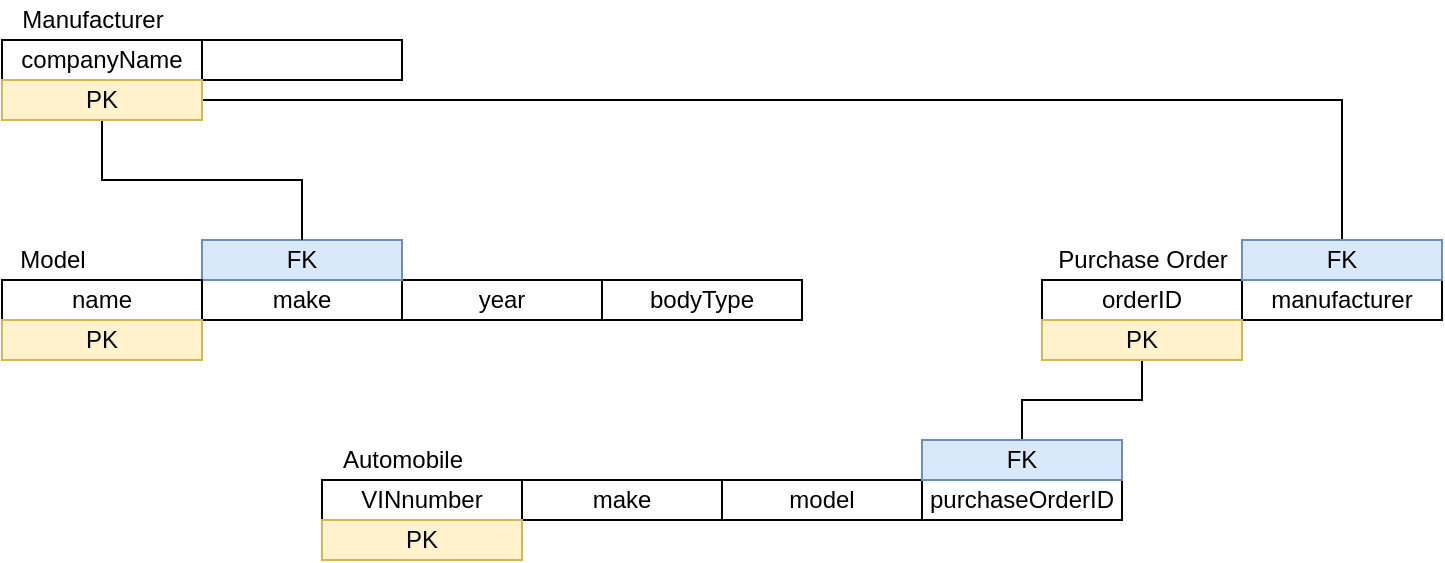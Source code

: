 <mxfile version="16.5.6" type="github">
  <diagram id="R2lEEEUBdFMjLlhIrx00" name="Page-1">
    <mxGraphModel dx="758" dy="518" grid="1" gridSize="10" guides="1" tooltips="1" connect="1" arrows="1" fold="1" page="1" pageScale="1" pageWidth="850" pageHeight="1100" math="0" shadow="0" extFonts="Permanent Marker^https://fonts.googleapis.com/css?family=Permanent+Marker">
      <root>
        <mxCell id="0" />
        <mxCell id="1" parent="0" />
        <mxCell id="hxyjGSnRe45wFAmjGTVf-1" value="companyName" style="rounded=0;whiteSpace=wrap;html=1;" vertex="1" parent="1">
          <mxGeometry x="40" y="100" width="100" height="20" as="geometry" />
        </mxCell>
        <mxCell id="hxyjGSnRe45wFAmjGTVf-2" value="Manufacturer" style="text;html=1;align=center;verticalAlign=middle;resizable=0;points=[];autosize=1;strokeColor=none;fillColor=none;" vertex="1" parent="1">
          <mxGeometry x="40" y="80" width="90" height="20" as="geometry" />
        </mxCell>
        <mxCell id="hxyjGSnRe45wFAmjGTVf-3" value="" style="rounded=0;whiteSpace=wrap;html=1;" vertex="1" parent="1">
          <mxGeometry x="140" y="100" width="100" height="20" as="geometry" />
        </mxCell>
        <mxCell id="hxyjGSnRe45wFAmjGTVf-4" value="Model" style="text;html=1;align=center;verticalAlign=middle;resizable=0;points=[];autosize=1;strokeColor=none;fillColor=none;" vertex="1" parent="1">
          <mxGeometry x="40" y="200" width="50" height="20" as="geometry" />
        </mxCell>
        <mxCell id="hxyjGSnRe45wFAmjGTVf-5" value="bodyType" style="rounded=0;whiteSpace=wrap;html=1;" vertex="1" parent="1">
          <mxGeometry x="340" y="220" width="100" height="20" as="geometry" />
        </mxCell>
        <mxCell id="hxyjGSnRe45wFAmjGTVf-7" value="year" style="rounded=0;whiteSpace=wrap;html=1;" vertex="1" parent="1">
          <mxGeometry x="240" y="220" width="100" height="20" as="geometry" />
        </mxCell>
        <mxCell id="hxyjGSnRe45wFAmjGTVf-8" value="make" style="rounded=0;whiteSpace=wrap;html=1;" vertex="1" parent="1">
          <mxGeometry x="140" y="220" width="100" height="20" as="geometry" />
        </mxCell>
        <mxCell id="hxyjGSnRe45wFAmjGTVf-9" value="FK" style="rounded=0;whiteSpace=wrap;html=1;fillColor=#dae8fc;strokeColor=#6c8ebf;" vertex="1" parent="1">
          <mxGeometry x="140" y="200" width="100" height="20" as="geometry" />
        </mxCell>
        <mxCell id="hxyjGSnRe45wFAmjGTVf-12" style="edgeStyle=orthogonalEdgeStyle;rounded=0;orthogonalLoop=1;jettySize=auto;html=1;exitX=0.5;exitY=1;exitDx=0;exitDy=0;endArrow=none;endFill=0;entryX=0.5;entryY=0;entryDx=0;entryDy=0;" edge="1" parent="1" source="hxyjGSnRe45wFAmjGTVf-10" target="hxyjGSnRe45wFAmjGTVf-9">
          <mxGeometry relative="1" as="geometry">
            <mxPoint x="200" y="180" as="targetPoint" />
            <Array as="points">
              <mxPoint x="90" y="170" />
              <mxPoint x="190" y="170" />
            </Array>
          </mxGeometry>
        </mxCell>
        <mxCell id="hxyjGSnRe45wFAmjGTVf-18" style="edgeStyle=orthogonalEdgeStyle;rounded=0;orthogonalLoop=1;jettySize=auto;html=1;exitX=1;exitY=0.5;exitDx=0;exitDy=0;entryX=0.5;entryY=0;entryDx=0;entryDy=0;endArrow=none;endFill=0;" edge="1" parent="1" source="hxyjGSnRe45wFAmjGTVf-10" target="hxyjGSnRe45wFAmjGTVf-23">
          <mxGeometry relative="1" as="geometry">
            <Array as="points">
              <mxPoint x="710" y="130" />
            </Array>
          </mxGeometry>
        </mxCell>
        <mxCell id="hxyjGSnRe45wFAmjGTVf-10" value="PK" style="rounded=0;whiteSpace=wrap;html=1;fillColor=#fff2cc;strokeColor=#d6b656;" vertex="1" parent="1">
          <mxGeometry x="40" y="120" width="100" height="20" as="geometry" />
        </mxCell>
        <mxCell id="hxyjGSnRe45wFAmjGTVf-13" value="Automobile" style="text;html=1;align=center;verticalAlign=middle;resizable=0;points=[];autosize=1;strokeColor=none;fillColor=none;" vertex="1" parent="1">
          <mxGeometry x="200" y="300" width="80" height="20" as="geometry" />
        </mxCell>
        <mxCell id="hxyjGSnRe45wFAmjGTVf-14" value="purchaseOrderID" style="rounded=0;whiteSpace=wrap;html=1;" vertex="1" parent="1">
          <mxGeometry x="500" y="320" width="100" height="20" as="geometry" />
        </mxCell>
        <mxCell id="hxyjGSnRe45wFAmjGTVf-16" value="Purchase Order" style="text;html=1;align=center;verticalAlign=middle;resizable=0;points=[];autosize=1;strokeColor=none;fillColor=none;" vertex="1" parent="1">
          <mxGeometry x="560" y="200" width="100" height="20" as="geometry" />
        </mxCell>
        <mxCell id="hxyjGSnRe45wFAmjGTVf-17" value="manufacturer" style="rounded=0;whiteSpace=wrap;html=1;" vertex="1" parent="1">
          <mxGeometry x="660" y="220" width="100" height="20" as="geometry" />
        </mxCell>
        <mxCell id="hxyjGSnRe45wFAmjGTVf-21" value="orderID" style="rounded=0;whiteSpace=wrap;html=1;" vertex="1" parent="1">
          <mxGeometry x="560" y="220" width="100" height="20" as="geometry" />
        </mxCell>
        <mxCell id="hxyjGSnRe45wFAmjGTVf-23" value="FK" style="rounded=0;whiteSpace=wrap;html=1;fillColor=#dae8fc;strokeColor=#6c8ebf;" vertex="1" parent="1">
          <mxGeometry x="660" y="200" width="100" height="20" as="geometry" />
        </mxCell>
        <mxCell id="hxyjGSnRe45wFAmjGTVf-34" style="edgeStyle=orthogonalEdgeStyle;rounded=0;orthogonalLoop=1;jettySize=auto;html=1;exitX=0.5;exitY=1;exitDx=0;exitDy=0;endArrow=none;endFill=0;entryX=0.5;entryY=0;entryDx=0;entryDy=0;" edge="1" parent="1" source="hxyjGSnRe45wFAmjGTVf-24" target="hxyjGSnRe45wFAmjGTVf-35">
          <mxGeometry relative="1" as="geometry">
            <mxPoint x="560" y="300" as="targetPoint" />
            <Array as="points">
              <mxPoint x="610" y="280" />
              <mxPoint x="550" y="280" />
            </Array>
          </mxGeometry>
        </mxCell>
        <mxCell id="hxyjGSnRe45wFAmjGTVf-24" value="PK" style="rounded=0;whiteSpace=wrap;html=1;fillColor=#fff2cc;strokeColor=#d6b656;" vertex="1" parent="1">
          <mxGeometry x="560" y="240" width="100" height="20" as="geometry" />
        </mxCell>
        <mxCell id="hxyjGSnRe45wFAmjGTVf-26" value="make" style="rounded=0;whiteSpace=wrap;html=1;" vertex="1" parent="1">
          <mxGeometry x="300" y="320" width="100" height="20" as="geometry" />
        </mxCell>
        <mxCell id="hxyjGSnRe45wFAmjGTVf-27" value="model" style="rounded=0;whiteSpace=wrap;html=1;" vertex="1" parent="1">
          <mxGeometry x="400" y="320" width="100" height="20" as="geometry" />
        </mxCell>
        <mxCell id="hxyjGSnRe45wFAmjGTVf-28" value="VINnumber" style="rounded=0;whiteSpace=wrap;html=1;" vertex="1" parent="1">
          <mxGeometry x="200" y="320" width="100" height="20" as="geometry" />
        </mxCell>
        <mxCell id="hxyjGSnRe45wFAmjGTVf-31" value="name" style="rounded=0;whiteSpace=wrap;html=1;" vertex="1" parent="1">
          <mxGeometry x="40" y="220" width="100" height="20" as="geometry" />
        </mxCell>
        <mxCell id="hxyjGSnRe45wFAmjGTVf-35" value="FK" style="rounded=0;whiteSpace=wrap;html=1;fillColor=#dae8fc;strokeColor=#6c8ebf;" vertex="1" parent="1">
          <mxGeometry x="500" y="300" width="100" height="20" as="geometry" />
        </mxCell>
        <mxCell id="hxyjGSnRe45wFAmjGTVf-36" value="PK" style="rounded=0;whiteSpace=wrap;html=1;fillColor=#fff2cc;strokeColor=#d6b656;" vertex="1" parent="1">
          <mxGeometry x="40" y="240" width="100" height="20" as="geometry" />
        </mxCell>
        <mxCell id="hxyjGSnRe45wFAmjGTVf-37" value="PK" style="rounded=0;whiteSpace=wrap;html=1;fillColor=#fff2cc;strokeColor=#d6b656;" vertex="1" parent="1">
          <mxGeometry x="200" y="340" width="100" height="20" as="geometry" />
        </mxCell>
      </root>
    </mxGraphModel>
  </diagram>
</mxfile>
